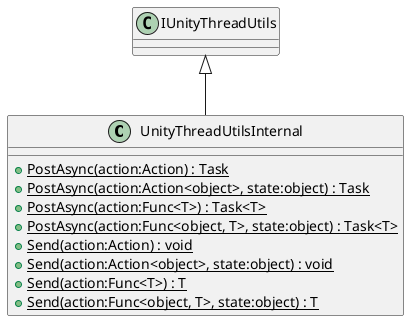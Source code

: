 @startuml
class UnityThreadUtilsInternal {
    + {static} PostAsync(action:Action) : Task
    + {static} PostAsync(action:Action<object>, state:object) : Task
    + {static} PostAsync(action:Func<T>) : Task<T>
    + {static} PostAsync(action:Func<object, T>, state:object) : Task<T>
    + {static} Send(action:Action) : void
    + {static} Send(action:Action<object>, state:object) : void
    + {static} Send(action:Func<T>) : T
    + {static} Send(action:Func<object, T>, state:object) : T
}
IUnityThreadUtils <|-- UnityThreadUtilsInternal
@enduml
